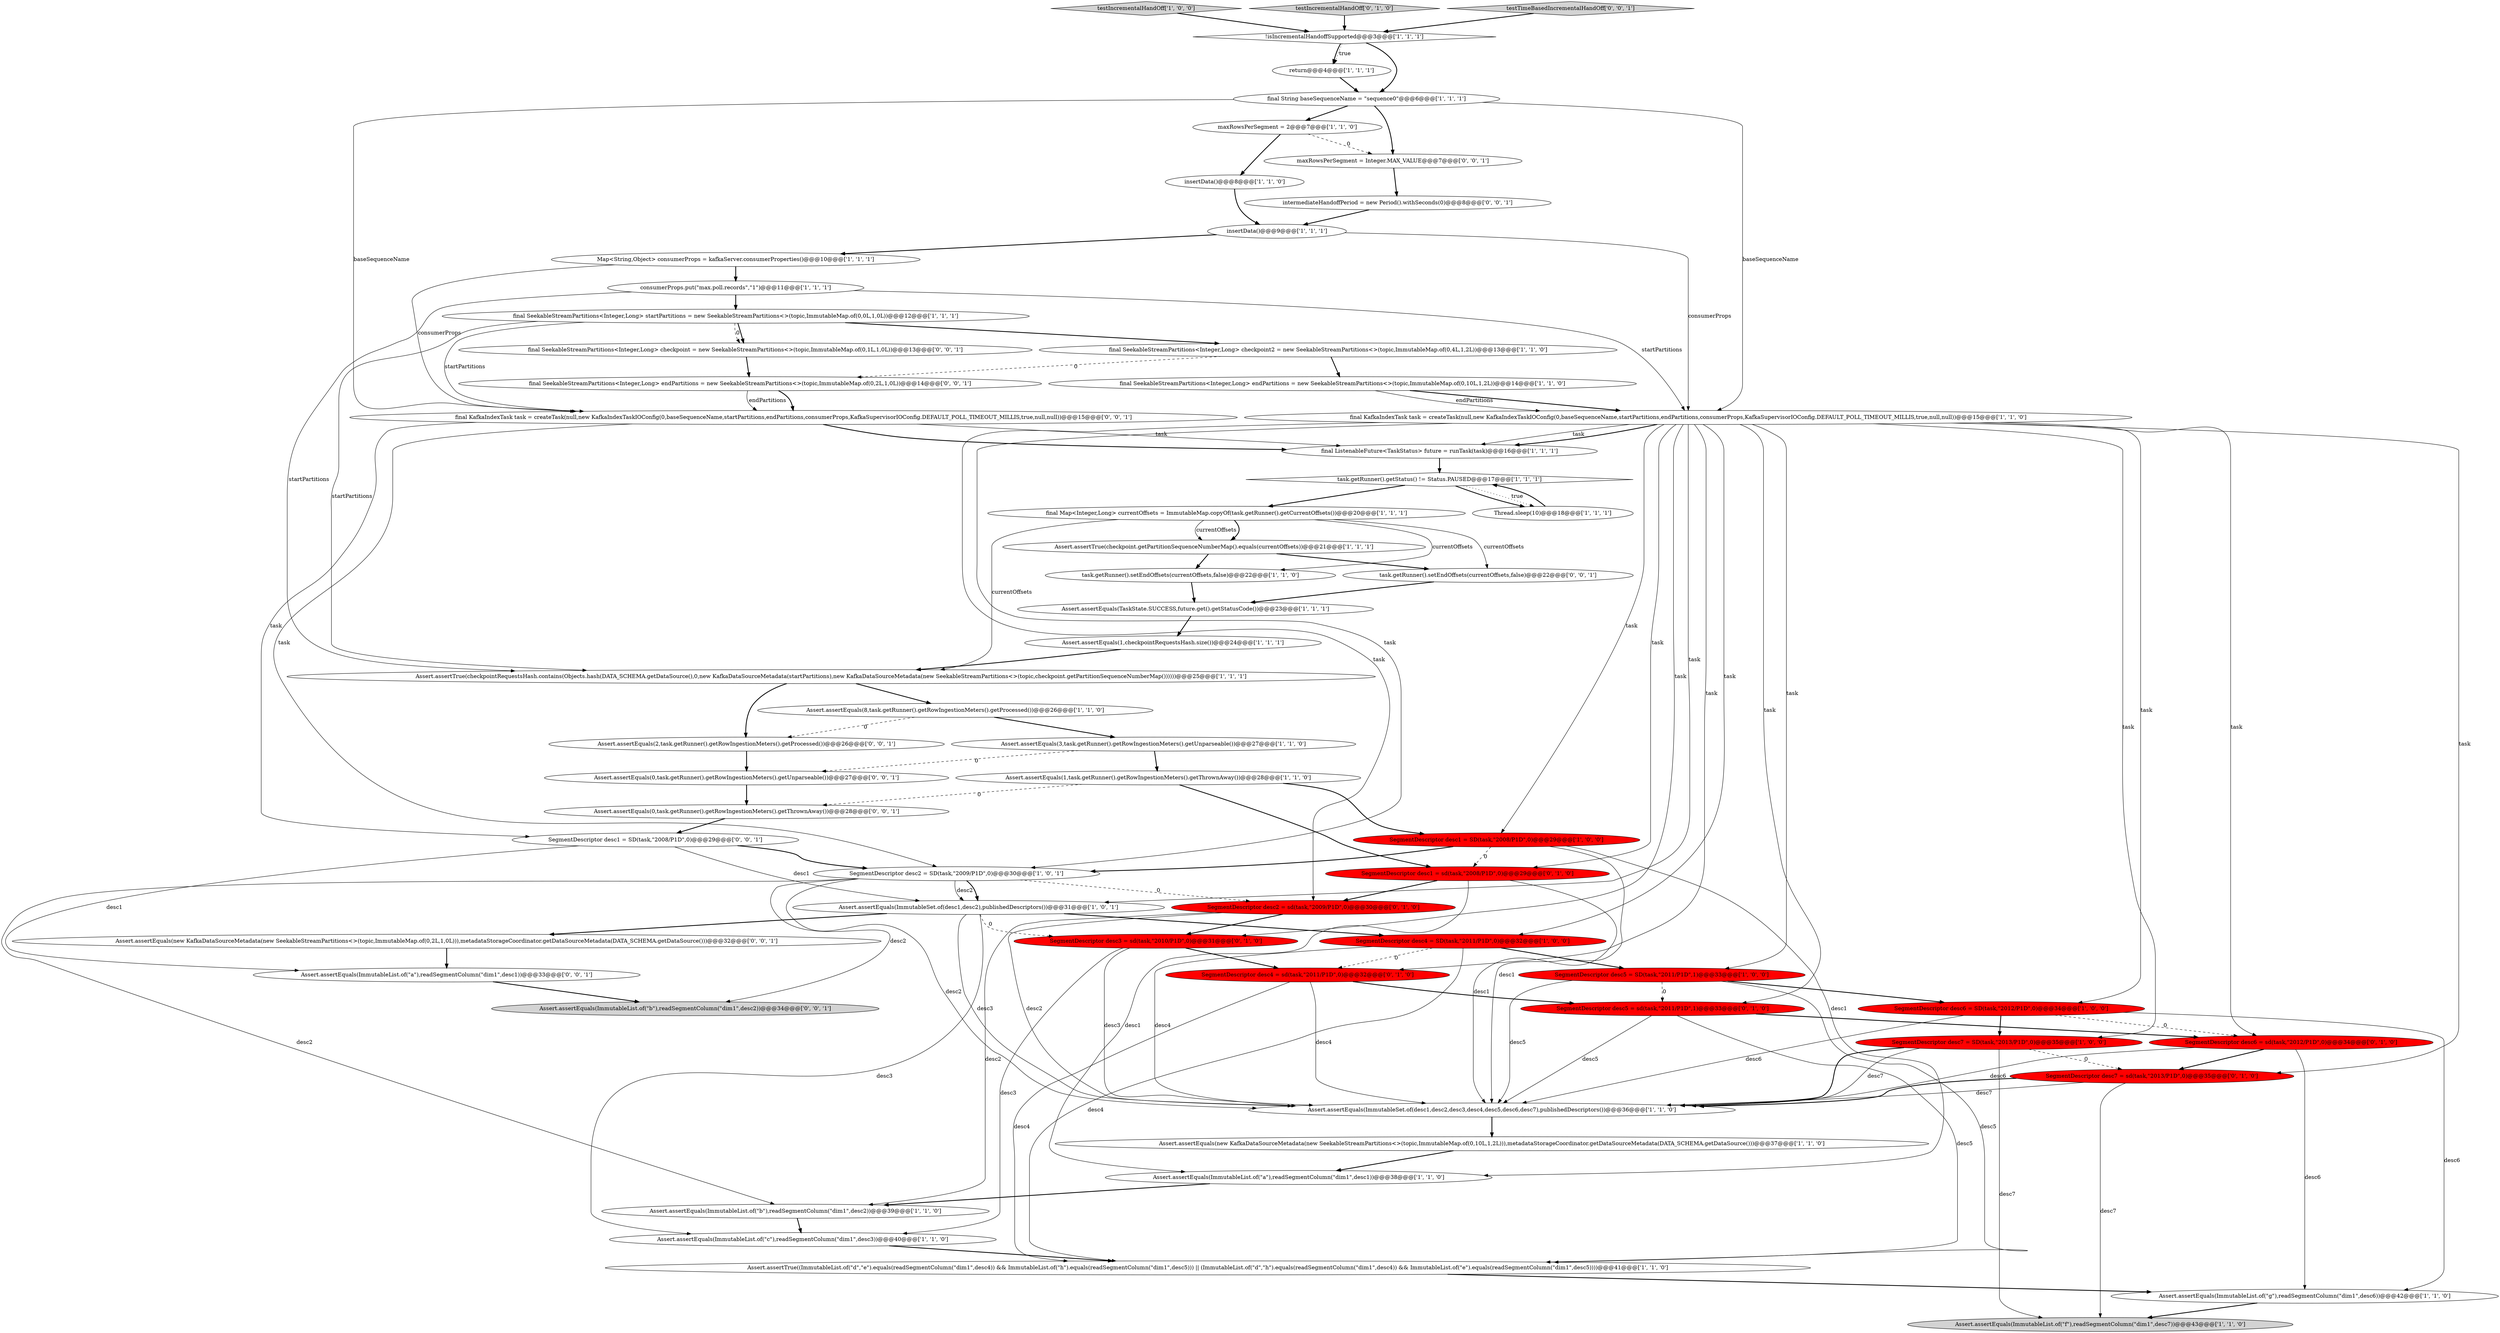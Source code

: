 digraph {
30 [style = filled, label = "Assert.assertEquals(ImmutableList.of(\"b\"),readSegmentColumn(\"dim1\",desc2))@@@39@@@['1', '1', '0']", fillcolor = white, shape = ellipse image = "AAA0AAABBB1BBB"];
11 [style = filled, label = "Assert.assertEquals(1,task.getRunner().getRowIngestionMeters().getThrownAway())@@@28@@@['1', '1', '0']", fillcolor = white, shape = ellipse image = "AAA0AAABBB1BBB"];
17 [style = filled, label = "Assert.assertEquals(8,task.getRunner().getRowIngestionMeters().getProcessed())@@@26@@@['1', '1', '0']", fillcolor = white, shape = ellipse image = "AAA0AAABBB1BBB"];
58 [style = filled, label = "final KafkaIndexTask task = createTask(null,new KafkaIndexTaskIOConfig(0,baseSequenceName,startPartitions,endPartitions,consumerProps,KafkaSupervisorIOConfig.DEFAULT_POLL_TIMEOUT_MILLIS,true,null,null))@@@15@@@['0', '0', '1']", fillcolor = white, shape = ellipse image = "AAA0AAABBB3BBB"];
19 [style = filled, label = "SegmentDescriptor desc7 = SD(task,\"2013/P1D\",0)@@@35@@@['1', '0', '0']", fillcolor = red, shape = ellipse image = "AAA1AAABBB1BBB"];
55 [style = filled, label = "Assert.assertEquals(ImmutableList.of(\"b\"),readSegmentColumn(\"dim1\",desc2))@@@34@@@['0', '0', '1']", fillcolor = lightgray, shape = ellipse image = "AAA0AAABBB3BBB"];
9 [style = filled, label = "final ListenableFuture<TaskStatus> future = runTask(task)@@@16@@@['1', '1', '1']", fillcolor = white, shape = ellipse image = "AAA0AAABBB1BBB"];
60 [style = filled, label = "Assert.assertEquals(ImmutableList.of(\"a\"),readSegmentColumn(\"dim1\",desc1))@@@33@@@['0', '0', '1']", fillcolor = white, shape = ellipse image = "AAA0AAABBB3BBB"];
41 [style = filled, label = "SegmentDescriptor desc6 = sd(task,\"2012/P1D\",0)@@@34@@@['0', '1', '0']", fillcolor = red, shape = ellipse image = "AAA1AAABBB2BBB"];
14 [style = filled, label = "SegmentDescriptor desc5 = SD(task,\"2011/P1D\",1)@@@33@@@['1', '0', '0']", fillcolor = red, shape = ellipse image = "AAA1AAABBB1BBB"];
53 [style = filled, label = "final SeekableStreamPartitions<Integer,Long> checkpoint = new SeekableStreamPartitions<>(topic,ImmutableMap.of(0,1L,1,0L))@@@13@@@['0', '0', '1']", fillcolor = white, shape = ellipse image = "AAA0AAABBB3BBB"];
44 [style = filled, label = "SegmentDescriptor desc4 = sd(task,\"2011/P1D\",0)@@@32@@@['0', '1', '0']", fillcolor = red, shape = ellipse image = "AAA1AAABBB2BBB"];
45 [style = filled, label = "SegmentDescriptor desc5 = sd(task,\"2011/P1D\",1)@@@33@@@['0', '1', '0']", fillcolor = red, shape = ellipse image = "AAA1AAABBB2BBB"];
0 [style = filled, label = "Thread.sleep(10)@@@18@@@['1', '1', '1']", fillcolor = white, shape = ellipse image = "AAA0AAABBB1BBB"];
34 [style = filled, label = "return@@@4@@@['1', '1', '1']", fillcolor = white, shape = ellipse image = "AAA0AAABBB1BBB"];
31 [style = filled, label = "Assert.assertEquals(3,task.getRunner().getRowIngestionMeters().getUnparseable())@@@27@@@['1', '1', '0']", fillcolor = white, shape = ellipse image = "AAA0AAABBB1BBB"];
3 [style = filled, label = "testIncrementalHandOff['1', '0', '0']", fillcolor = lightgray, shape = diamond image = "AAA0AAABBB1BBB"];
40 [style = filled, label = "SegmentDescriptor desc3 = sd(task,\"2010/P1D\",0)@@@31@@@['0', '1', '0']", fillcolor = red, shape = ellipse image = "AAA1AAABBB2BBB"];
61 [style = filled, label = "Assert.assertEquals(0,task.getRunner().getRowIngestionMeters().getUnparseable())@@@27@@@['0', '0', '1']", fillcolor = white, shape = ellipse image = "AAA0AAABBB3BBB"];
51 [style = filled, label = "intermediateHandoffPeriod = new Period().withSeconds(0)@@@8@@@['0', '0', '1']", fillcolor = white, shape = ellipse image = "AAA0AAABBB3BBB"];
16 [style = filled, label = "final String baseSequenceName = \"sequence0\"@@@6@@@['1', '1', '1']", fillcolor = white, shape = ellipse image = "AAA0AAABBB1BBB"];
47 [style = filled, label = "testIncrementalHandOff['0', '1', '0']", fillcolor = lightgray, shape = diamond image = "AAA0AAABBB2BBB"];
23 [style = filled, label = "final SeekableStreamPartitions<Integer,Long> startPartitions = new SeekableStreamPartitions<>(topic,ImmutableMap.of(0,0L,1,0L))@@@12@@@['1', '1', '1']", fillcolor = white, shape = ellipse image = "AAA0AAABBB1BBB"];
12 [style = filled, label = "Assert.assertEquals(ImmutableSet.of(desc1,desc2,desc3,desc4,desc5,desc6,desc7),publishedDescriptors())@@@36@@@['1', '1', '0']", fillcolor = white, shape = ellipse image = "AAA0AAABBB1BBB"];
33 [style = filled, label = "final SeekableStreamPartitions<Integer,Long> checkpoint2 = new SeekableStreamPartitions<>(topic,ImmutableMap.of(0,4L,1,2L))@@@13@@@['1', '1', '0']", fillcolor = white, shape = ellipse image = "AAA0AAABBB1BBB"];
48 [style = filled, label = "Assert.assertEquals(new KafkaDataSourceMetadata(new SeekableStreamPartitions<>(topic,ImmutableMap.of(0,2L,1,0L))),metadataStorageCoordinator.getDataSourceMetadata(DATA_SCHEMA.getDataSource()))@@@32@@@['0', '0', '1']", fillcolor = white, shape = ellipse image = "AAA0AAABBB3BBB"];
6 [style = filled, label = "Assert.assertEquals(ImmutableSet.of(desc1,desc2),publishedDescriptors())@@@31@@@['1', '0', '1']", fillcolor = white, shape = ellipse image = "AAA0AAABBB1BBB"];
25 [style = filled, label = "consumerProps.put(\"max.poll.records\",\"1\")@@@11@@@['1', '1', '1']", fillcolor = white, shape = ellipse image = "AAA0AAABBB1BBB"];
7 [style = filled, label = "SegmentDescriptor desc6 = SD(task,\"2012/P1D\",0)@@@34@@@['1', '0', '0']", fillcolor = red, shape = ellipse image = "AAA1AAABBB1BBB"];
46 [style = filled, label = "SegmentDescriptor desc2 = sd(task,\"2009/P1D\",0)@@@30@@@['0', '1', '0']", fillcolor = red, shape = ellipse image = "AAA1AAABBB2BBB"];
29 [style = filled, label = "task.getRunner().setEndOffsets(currentOffsets,false)@@@22@@@['1', '1', '0']", fillcolor = white, shape = ellipse image = "AAA0AAABBB1BBB"];
56 [style = filled, label = "maxRowsPerSegment = Integer.MAX_VALUE@@@7@@@['0', '0', '1']", fillcolor = white, shape = ellipse image = "AAA0AAABBB3BBB"];
15 [style = filled, label = "SegmentDescriptor desc4 = SD(task,\"2011/P1D\",0)@@@32@@@['1', '0', '0']", fillcolor = red, shape = ellipse image = "AAA1AAABBB1BBB"];
1 [style = filled, label = "Assert.assertTrue((ImmutableList.of(\"d\",\"e\").equals(readSegmentColumn(\"dim1\",desc4)) && ImmutableList.of(\"h\").equals(readSegmentColumn(\"dim1\",desc5))) || (ImmutableList.of(\"d\",\"h\").equals(readSegmentColumn(\"dim1\",desc4)) && ImmutableList.of(\"e\").equals(readSegmentColumn(\"dim1\",desc5))))@@@41@@@['1', '1', '0']", fillcolor = white, shape = ellipse image = "AAA0AAABBB1BBB"];
10 [style = filled, label = "Assert.assertEquals(TaskState.SUCCESS,future.get().getStatusCode())@@@23@@@['1', '1', '1']", fillcolor = white, shape = ellipse image = "AAA0AAABBB1BBB"];
37 [style = filled, label = "SegmentDescriptor desc2 = SD(task,\"2009/P1D\",0)@@@30@@@['1', '0', '1']", fillcolor = white, shape = ellipse image = "AAA0AAABBB1BBB"];
20 [style = filled, label = "!isIncrementalHandoffSupported@@@3@@@['1', '1', '1']", fillcolor = white, shape = diamond image = "AAA0AAABBB1BBB"];
43 [style = filled, label = "SegmentDescriptor desc7 = sd(task,\"2013/P1D\",0)@@@35@@@['0', '1', '0']", fillcolor = red, shape = ellipse image = "AAA1AAABBB2BBB"];
54 [style = filled, label = "testTimeBasedIncrementalHandOff['0', '0', '1']", fillcolor = lightgray, shape = diamond image = "AAA0AAABBB3BBB"];
32 [style = filled, label = "insertData()@@@9@@@['1', '1', '1']", fillcolor = white, shape = ellipse image = "AAA0AAABBB1BBB"];
35 [style = filled, label = "final KafkaIndexTask task = createTask(null,new KafkaIndexTaskIOConfig(0,baseSequenceName,startPartitions,endPartitions,consumerProps,KafkaSupervisorIOConfig.DEFAULT_POLL_TIMEOUT_MILLIS,true,null,null))@@@15@@@['1', '1', '0']", fillcolor = white, shape = ellipse image = "AAA0AAABBB1BBB"];
42 [style = filled, label = "SegmentDescriptor desc1 = sd(task,\"2008/P1D\",0)@@@29@@@['0', '1', '0']", fillcolor = red, shape = ellipse image = "AAA1AAABBB2BBB"];
39 [style = filled, label = "Assert.assertEquals(ImmutableList.of(\"a\"),readSegmentColumn(\"dim1\",desc1))@@@38@@@['1', '1', '0']", fillcolor = white, shape = ellipse image = "AAA0AAABBB1BBB"];
24 [style = filled, label = "Assert.assertTrue(checkpoint.getPartitionSequenceNumberMap().equals(currentOffsets))@@@21@@@['1', '1', '1']", fillcolor = white, shape = ellipse image = "AAA0AAABBB1BBB"];
8 [style = filled, label = "maxRowsPerSegment = 2@@@7@@@['1', '1', '0']", fillcolor = white, shape = ellipse image = "AAA0AAABBB1BBB"];
22 [style = filled, label = "Map<String,Object> consumerProps = kafkaServer.consumerProperties()@@@10@@@['1', '1', '1']", fillcolor = white, shape = ellipse image = "AAA0AAABBB1BBB"];
4 [style = filled, label = "insertData()@@@8@@@['1', '1', '0']", fillcolor = white, shape = ellipse image = "AAA0AAABBB1BBB"];
36 [style = filled, label = "final Map<Integer,Long> currentOffsets = ImmutableMap.copyOf(task.getRunner().getCurrentOffsets())@@@20@@@['1', '1', '1']", fillcolor = white, shape = ellipse image = "AAA0AAABBB1BBB"];
26 [style = filled, label = "Assert.assertEquals(ImmutableList.of(\"g\"),readSegmentColumn(\"dim1\",desc6))@@@42@@@['1', '1', '0']", fillcolor = white, shape = ellipse image = "AAA0AAABBB1BBB"];
50 [style = filled, label = "Assert.assertEquals(0,task.getRunner().getRowIngestionMeters().getThrownAway())@@@28@@@['0', '0', '1']", fillcolor = white, shape = ellipse image = "AAA0AAABBB3BBB"];
52 [style = filled, label = "SegmentDescriptor desc1 = SD(task,\"2008/P1D\",0)@@@29@@@['0', '0', '1']", fillcolor = white, shape = ellipse image = "AAA0AAABBB3BBB"];
59 [style = filled, label = "final SeekableStreamPartitions<Integer,Long> endPartitions = new SeekableStreamPartitions<>(topic,ImmutableMap.of(0,2L,1,0L))@@@14@@@['0', '0', '1']", fillcolor = white, shape = ellipse image = "AAA0AAABBB3BBB"];
28 [style = filled, label = "Assert.assertEquals(ImmutableList.of(\"f\"),readSegmentColumn(\"dim1\",desc7))@@@43@@@['1', '1', '0']", fillcolor = lightgray, shape = ellipse image = "AAA0AAABBB1BBB"];
49 [style = filled, label = "task.getRunner().setEndOffsets(currentOffsets,false)@@@22@@@['0', '0', '1']", fillcolor = white, shape = ellipse image = "AAA0AAABBB3BBB"];
13 [style = filled, label = "Assert.assertEquals(1,checkpointRequestsHash.size())@@@24@@@['1', '1', '1']", fillcolor = white, shape = ellipse image = "AAA0AAABBB1BBB"];
21 [style = filled, label = "Assert.assertTrue(checkpointRequestsHash.contains(Objects.hash(DATA_SCHEMA.getDataSource(),0,new KafkaDataSourceMetadata(startPartitions),new KafkaDataSourceMetadata(new SeekableStreamPartitions<>(topic,checkpoint.getPartitionSequenceNumberMap())))))@@@25@@@['1', '1', '1']", fillcolor = white, shape = ellipse image = "AAA0AAABBB1BBB"];
18 [style = filled, label = "final SeekableStreamPartitions<Integer,Long> endPartitions = new SeekableStreamPartitions<>(topic,ImmutableMap.of(0,10L,1,2L))@@@14@@@['1', '1', '0']", fillcolor = white, shape = ellipse image = "AAA0AAABBB1BBB"];
27 [style = filled, label = "Assert.assertEquals(new KafkaDataSourceMetadata(new SeekableStreamPartitions<>(topic,ImmutableMap.of(0,10L,1,2L))),metadataStorageCoordinator.getDataSourceMetadata(DATA_SCHEMA.getDataSource()))@@@37@@@['1', '1', '0']", fillcolor = white, shape = ellipse image = "AAA0AAABBB1BBB"];
5 [style = filled, label = "task.getRunner().getStatus() != Status.PAUSED@@@17@@@['1', '1', '1']", fillcolor = white, shape = diamond image = "AAA0AAABBB1BBB"];
38 [style = filled, label = "Assert.assertEquals(ImmutableList.of(\"c\"),readSegmentColumn(\"dim1\",desc3))@@@40@@@['1', '1', '0']", fillcolor = white, shape = ellipse image = "AAA0AAABBB1BBB"];
57 [style = filled, label = "Assert.assertEquals(2,task.getRunner().getRowIngestionMeters().getProcessed())@@@26@@@['0', '0', '1']", fillcolor = white, shape = ellipse image = "AAA0AAABBB3BBB"];
2 [style = filled, label = "SegmentDescriptor desc1 = SD(task,\"2008/P1D\",0)@@@29@@@['1', '0', '0']", fillcolor = red, shape = ellipse image = "AAA1AAABBB1BBB"];
2->42 [style = dashed, label="0"];
44->1 [style = solid, label="desc4"];
32->22 [style = bold, label=""];
46->30 [style = solid, label="desc2"];
37->46 [style = dashed, label="0"];
19->28 [style = solid, label="desc7"];
59->58 [style = bold, label=""];
37->55 [style = solid, label="desc2"];
58->9 [style = bold, label=""];
51->32 [style = bold, label=""];
35->41 [style = solid, label="task"];
25->35 [style = solid, label="startPartitions"];
14->7 [style = bold, label=""];
36->29 [style = solid, label="currentOffsets"];
35->15 [style = solid, label="task"];
44->12 [style = solid, label="desc4"];
24->49 [style = bold, label=""];
23->33 [style = bold, label=""];
36->24 [style = bold, label=""];
20->16 [style = bold, label=""];
33->18 [style = bold, label=""];
5->0 [style = bold, label=""];
49->10 [style = bold, label=""];
18->35 [style = bold, label=""];
9->5 [style = bold, label=""];
40->12 [style = solid, label="desc3"];
41->26 [style = solid, label="desc6"];
26->28 [style = bold, label=""];
8->4 [style = bold, label=""];
37->30 [style = solid, label="desc2"];
5->36 [style = bold, label=""];
20->34 [style = dotted, label="true"];
15->1 [style = solid, label="desc4"];
45->41 [style = bold, label=""];
22->25 [style = bold, label=""];
42->46 [style = bold, label=""];
57->61 [style = bold, label=""];
19->12 [style = bold, label=""];
42->39 [style = solid, label="desc1"];
16->56 [style = bold, label=""];
36->21 [style = solid, label="currentOffsets"];
52->60 [style = solid, label="desc1"];
20->34 [style = bold, label=""];
52->37 [style = bold, label=""];
31->61 [style = dashed, label="0"];
46->12 [style = solid, label="desc2"];
41->12 [style = solid, label="desc6"];
31->11 [style = bold, label=""];
35->37 [style = solid, label="task"];
56->51 [style = bold, label=""];
60->55 [style = bold, label=""];
37->12 [style = solid, label="desc2"];
43->12 [style = bold, label=""];
58->9 [style = solid, label="task"];
18->35 [style = solid, label="endPartitions"];
35->9 [style = solid, label="task"];
45->1 [style = solid, label="desc5"];
46->40 [style = bold, label=""];
44->45 [style = bold, label=""];
35->40 [style = solid, label="task"];
41->43 [style = bold, label=""];
45->12 [style = solid, label="desc5"];
52->6 [style = solid, label="desc1"];
36->24 [style = solid, label="currentOffsets"];
6->48 [style = bold, label=""];
35->19 [style = solid, label="task"];
2->12 [style = solid, label="desc1"];
35->44 [style = solid, label="task"];
14->1 [style = solid, label="desc5"];
15->14 [style = bold, label=""];
16->8 [style = bold, label=""];
21->57 [style = bold, label=""];
35->43 [style = solid, label="task"];
16->58 [style = solid, label="baseSequenceName"];
23->21 [style = solid, label="startPartitions"];
35->9 [style = bold, label=""];
43->12 [style = solid, label="desc7"];
19->12 [style = solid, label="desc7"];
5->0 [style = dotted, label="true"];
43->28 [style = solid, label="desc7"];
6->38 [style = solid, label="desc3"];
6->40 [style = dashed, label="0"];
6->15 [style = bold, label=""];
38->1 [style = bold, label=""];
58->37 [style = solid, label="task"];
27->39 [style = bold, label=""];
14->12 [style = solid, label="desc5"];
2->39 [style = solid, label="desc1"];
37->6 [style = solid, label="desc2"];
10->13 [style = bold, label=""];
34->16 [style = bold, label=""];
14->45 [style = dashed, label="0"];
16->35 [style = solid, label="baseSequenceName"];
29->10 [style = bold, label=""];
22->58 [style = solid, label="consumerProps"];
7->41 [style = dashed, label="0"];
42->12 [style = solid, label="desc1"];
7->26 [style = solid, label="desc6"];
35->42 [style = solid, label="task"];
7->19 [style = bold, label=""];
12->27 [style = bold, label=""];
7->12 [style = solid, label="desc6"];
40->44 [style = bold, label=""];
0->5 [style = bold, label=""];
35->14 [style = solid, label="task"];
23->53 [style = dashed, label="0"];
6->12 [style = solid, label="desc3"];
30->38 [style = bold, label=""];
35->45 [style = solid, label="task"];
35->7 [style = solid, label="task"];
15->12 [style = solid, label="desc4"];
25->23 [style = bold, label=""];
35->6 [style = solid, label="task"];
17->31 [style = bold, label=""];
58->52 [style = solid, label="task"];
11->50 [style = dashed, label="0"];
35->46 [style = solid, label="task"];
15->44 [style = dashed, label="0"];
54->20 [style = bold, label=""];
24->29 [style = bold, label=""];
48->60 [style = bold, label=""];
11->42 [style = bold, label=""];
37->6 [style = bold, label=""];
1->26 [style = bold, label=""];
32->35 [style = solid, label="consumerProps"];
50->52 [style = bold, label=""];
11->2 [style = bold, label=""];
17->57 [style = dashed, label="0"];
39->30 [style = bold, label=""];
35->2 [style = solid, label="task"];
59->58 [style = solid, label="endPartitions"];
8->56 [style = dashed, label="0"];
3->20 [style = bold, label=""];
36->49 [style = solid, label="currentOffsets"];
53->59 [style = bold, label=""];
19->43 [style = dashed, label="0"];
25->21 [style = solid, label="startPartitions"];
47->20 [style = bold, label=""];
61->50 [style = bold, label=""];
23->53 [style = bold, label=""];
33->59 [style = dashed, label="0"];
40->38 [style = solid, label="desc3"];
2->37 [style = bold, label=""];
13->21 [style = bold, label=""];
21->17 [style = bold, label=""];
4->32 [style = bold, label=""];
23->58 [style = solid, label="startPartitions"];
}
